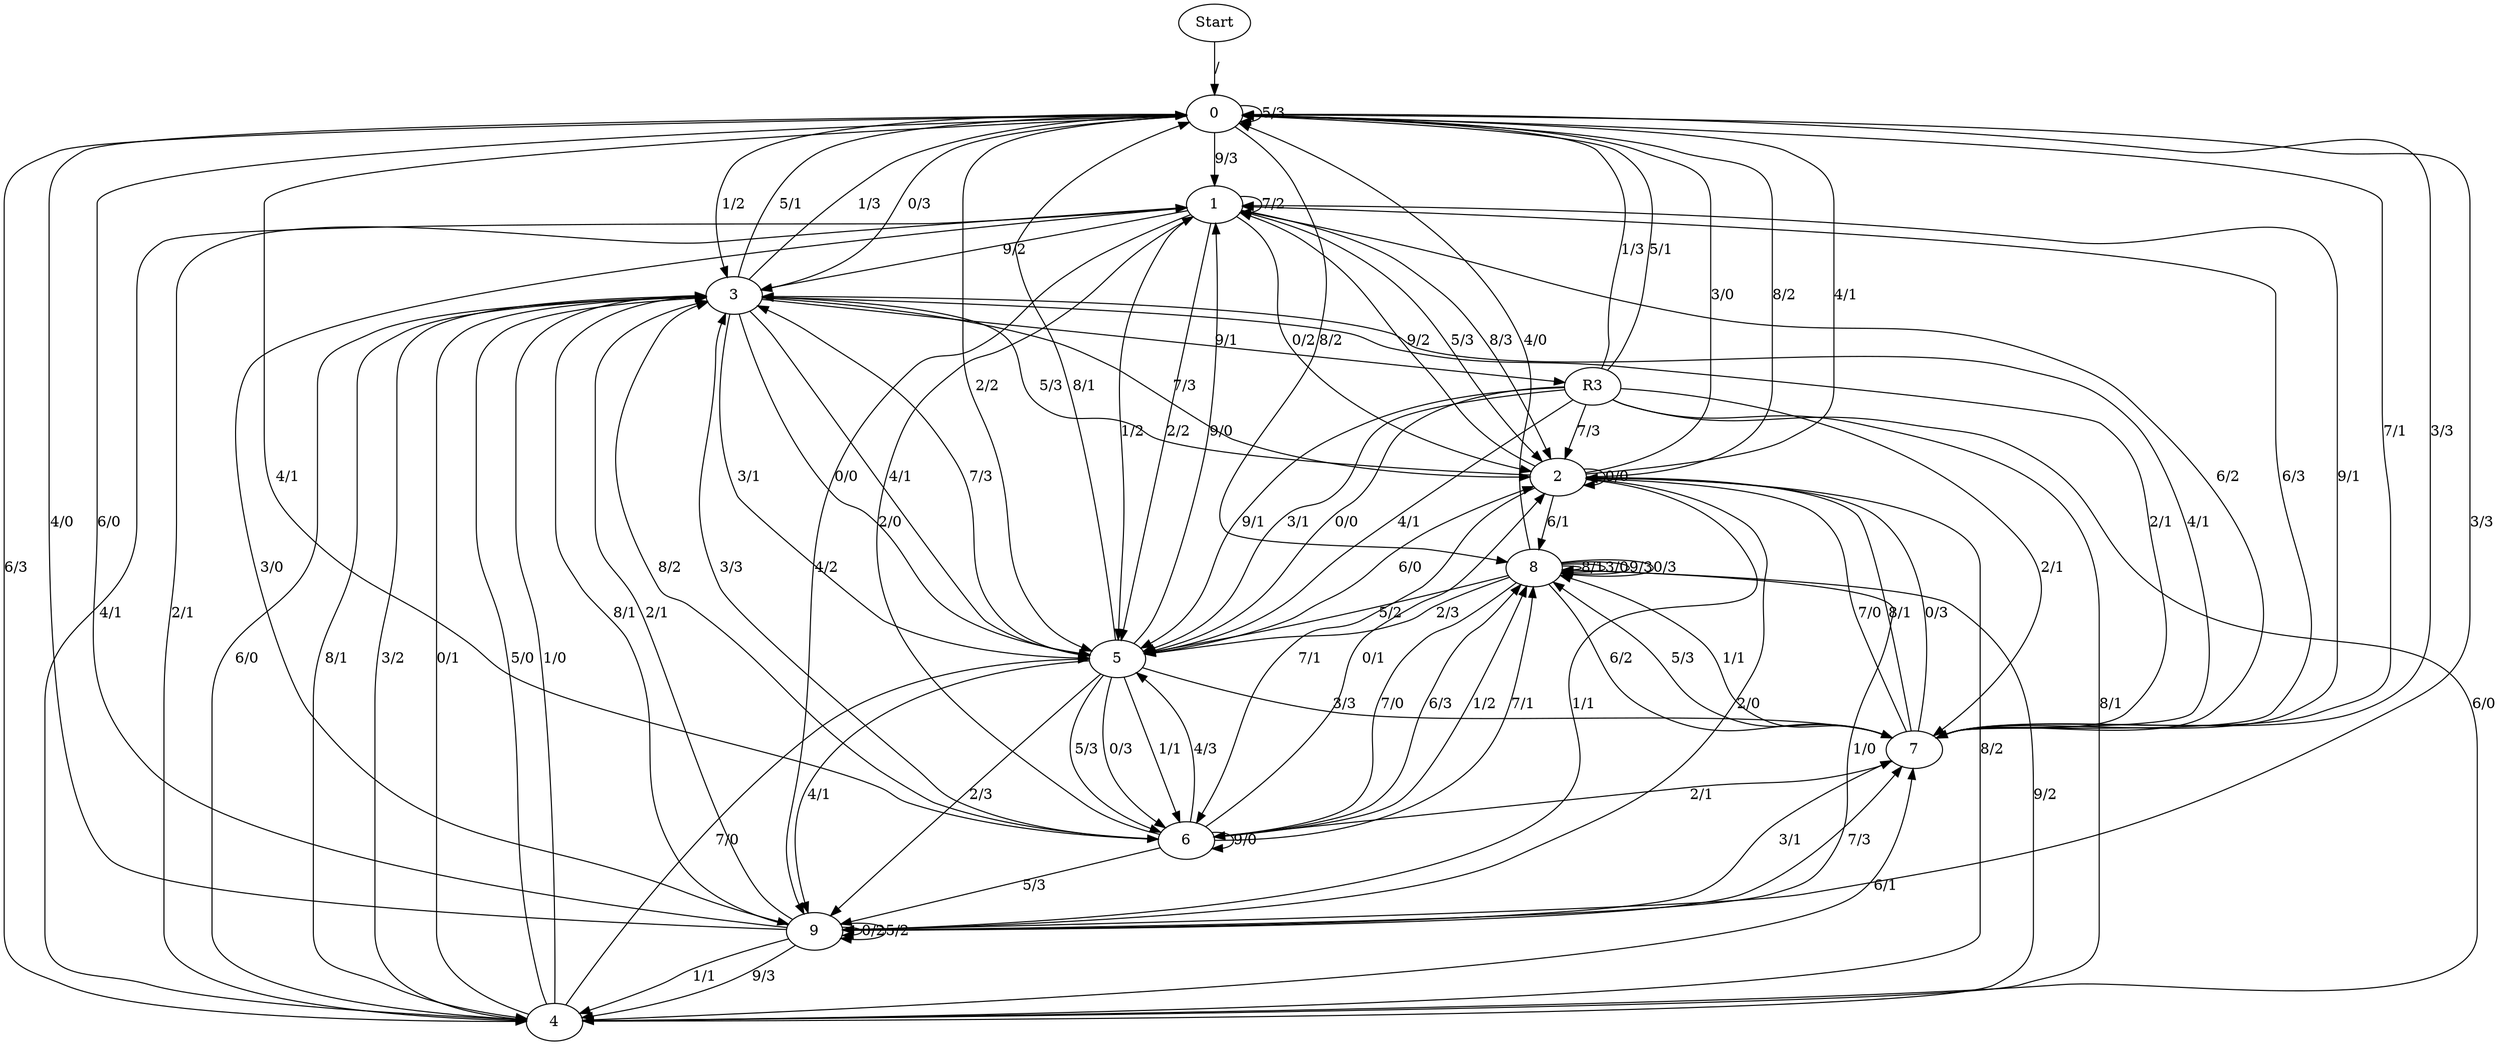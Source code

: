 digraph {
	Start -> 0 [label="/"]
	0 -> 1 [label="9/3"]
	0 -> 3 [label="0/3"]
	0 -> 6 [label="4/1"]
	0 -> 9 [label="3/3"]
	0 -> 4 [label="6/3"]
	0 -> 3 [label="1/2"]
	0 -> 7 [label="7/1"]
	0 -> 0 [label="5/3"]
	0 -> 5 [label="2/2"]
	0 -> 8 [label="8/2"]
	8 -> 6 [label="7/0"]
	8 -> 5 [label="5/2"]
	8 -> 8 [label="8/1"]
	8 -> 8 [label="3/0"]
	8 -> 7 [label="6/2"]
	8 -> 9 [label="1/0"]
	8 -> 8 [label="9/3"]
	8 -> 5 [label="2/3"]
	8 -> 8 [label="0/3"]
	8 -> 0 [label="4/0"]
	9 -> 0 [label="4/0"]
	9 -> 7 [label="7/3"]
	9 -> 9 [label="0/2"]
	9 -> 4 [label="9/3"]
	9 -> 7 [label="3/1"]
	9 -> 4 [label="1/1"]
	9 -> 3 [label="8/1"]
	9 -> 0 [label="6/0"]
	9 -> 3 [label="2/1"]
	9 -> 9 [label="5/2"]
	4 -> 3 [label="3/2"]
	4 -> 5 [label="7/0"]
	4 -> 2 [label="8/2"]
	4 -> 1 [label="4/1"]
	4 -> 3 [label="0/1"]
	4 -> 7 [label="6/1"]
	4 -> 1 [label="2/1"]
	4 -> 3 [label="5/0"]
	4 -> 8 [label="9/2"]
	4 -> 3 [label="1/0"]
	5 -> 0 [label="8/1"]
	5 -> 3 [label="7/3"]
	5 -> 9 [label="4/1"]
	5 -> 9 [label="2/3"]
	5 -> 1 [label="9/0"]
	5 -> 2 [label="6/0"]
	5 -> 7 [label="3/3"]
	5 -> 6 [label="0/3"]
	5 -> 6 [label="1/1"]
	5 -> 6 [label="5/3"]
	7 -> 0 [label="3/3"]
	7 -> 8 [label="5/3"]
	7 -> 2 [label="8/1"]
	7 -> 6 [label="2/1"]
	7 -> 3 [label="4/1"]
	7 -> 2 [label="0/3"]
	7 -> 8 [label="1/1"]
	7 -> 1 [label="6/3"]
	7 -> 2 [label="7/0"]
	7 -> 1 [label="9/1"]
	2 -> 9 [label="1/1"]
	2 -> 9 [label="2/0"]
	2 -> 0 [label="4/1"]
	2 -> 0 [label="3/0"]
	2 -> 3 [label="5/3"]
	2 -> 8 [label="6/1"]
	2 -> 0 [label="8/2"]
	2 -> 2 [label="0/0"]
	2 -> 6 [label="7/1"]
	2 -> 1 [label="9/2"]
	6 -> 9 [label="5/3"]
	6 -> 5 [label="4/3"]
	6 -> 8 [label="6/3"]
	6 -> 3 [label="8/2"]
	6 -> 3 [label="3/3"]
	6 -> 8 [label="1/2"]
	6 -> 8 [label="7/1"]
	6 -> 6 [label="9/0"]
	6 -> 1 [label="2/0"]
	6 -> 2 [label="0/1"]
	1 -> 7 [label="6/2"]
	1 -> 2 [label="5/3"]
	1 -> 2 [label="8/3"]
	1 -> 5 [label="1/2"]
	1 -> 5 [label="2/2"]
	1 -> 1 [label="7/2"]
	1 -> 9 [label="3/0"]
	1 -> 9 [label="4/2"]
	1 -> 3 [label="9/2"]
	1 -> 2 [label="0/2"]
	3 -> 4 [label="8/1"]
	3 -> 0 [label="5/1"]
	3 -> 7 [label="2/1"]
	3 -> 5 [label="3/1"]
	3 -> 5 [label="4/1"]
	3 -> R3 [label="9/1"]
	3 -> 5 [label="0/0"]
	3 -> 4 [label="6/0"]
	3 -> 2 [label="7/3"]
	3 -> 0 [label="1/3"]
	R3 -> 5 [label="3/1"]
	R3 -> 5 [label="0/0"]
	R3 -> 0 [label="1/3"]
	R3 -> 7 [label="2/1"]
	R3 -> 2 [label="7/3"]
	R3 -> 5 [label="4/1"]
	R3 -> 4 [label="8/1"]
	R3 -> 5 [label="9/1"]
	R3 -> 0 [label="5/1"]
	R3 -> 4 [label="6/0"]
}